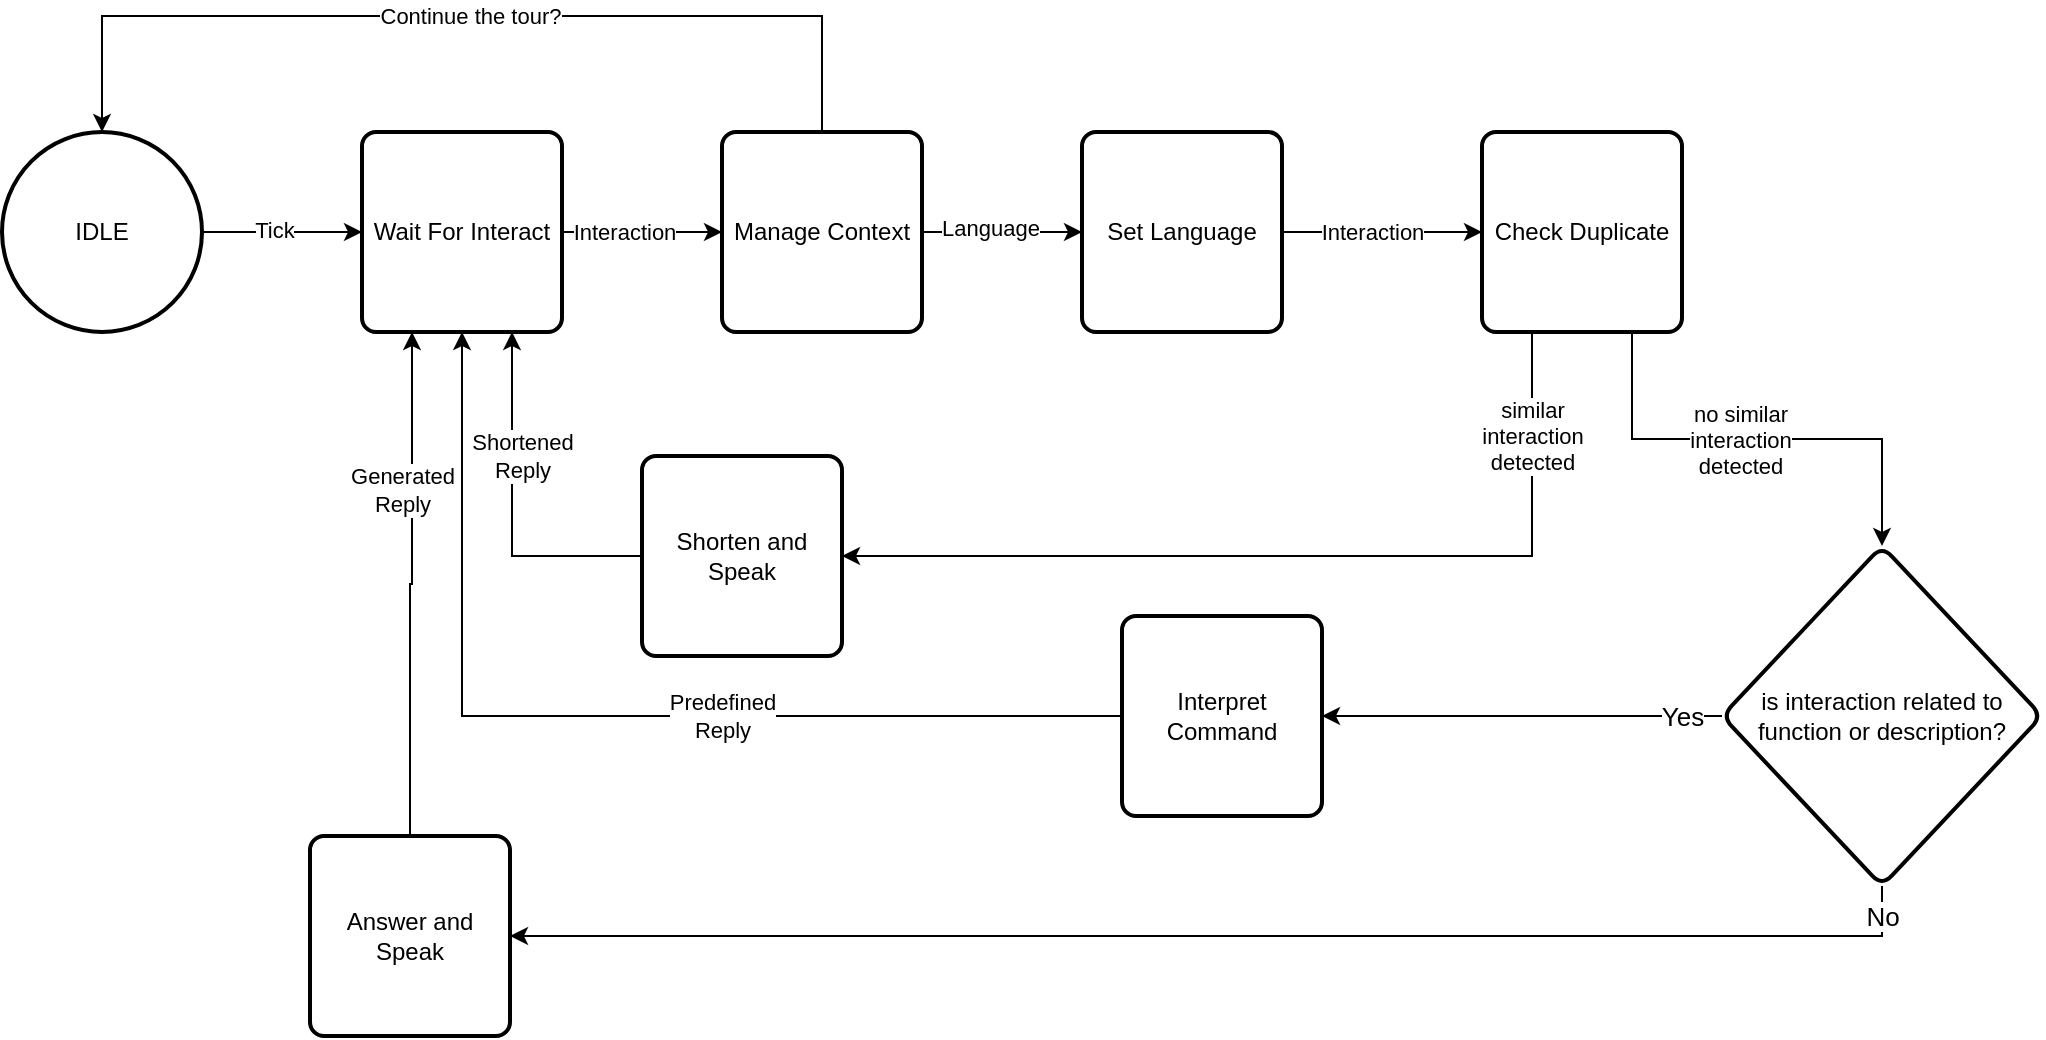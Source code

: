 <mxfile version="27.0.9">
  <diagram name="Page-1" id="DH_X-rnCKZaQGsXs9TPI">
    <mxGraphModel dx="1678" dy="2041" grid="1" gridSize="10" guides="1" tooltips="1" connect="1" arrows="1" fold="1" page="1" pageScale="1" pageWidth="850" pageHeight="1100" math="0" shadow="0">
      <root>
        <mxCell id="0" />
        <mxCell id="1" parent="0" />
        <mxCell id="rcMQEodUZymsozP1pVCX-2" style="edgeStyle=orthogonalEdgeStyle;rounded=0;orthogonalLoop=1;jettySize=auto;html=1;" parent="1" source="rcMQEodUZymsozP1pVCX-1" target="rcMQEodUZymsozP1pVCX-3" edge="1">
          <mxGeometry relative="1" as="geometry">
            <mxPoint x="420" y="-62" as="targetPoint" />
          </mxGeometry>
        </mxCell>
        <mxCell id="rcMQEodUZymsozP1pVCX-24" value="Tick" style="edgeLabel;html=1;align=center;verticalAlign=middle;resizable=0;points=[];" parent="rcMQEodUZymsozP1pVCX-2" vertex="1" connectable="0">
          <mxGeometry x="-0.096" y="1" relative="1" as="geometry">
            <mxPoint as="offset" />
          </mxGeometry>
        </mxCell>
        <mxCell id="rcMQEodUZymsozP1pVCX-1" value="IDLE" style="strokeWidth=2;html=1;shape=mxgraph.flowchart.start_2;whiteSpace=wrap;" parent="1" vertex="1">
          <mxGeometry x="190" y="-112" width="100" height="100" as="geometry" />
        </mxCell>
        <mxCell id="rcMQEodUZymsozP1pVCX-4" style="edgeStyle=orthogonalEdgeStyle;rounded=0;orthogonalLoop=1;jettySize=auto;html=1;" parent="1" source="k5t2HUq_UFmk_LwSATtQ-1" target="rcMQEodUZymsozP1pVCX-5" edge="1">
          <mxGeometry relative="1" as="geometry">
            <mxPoint x="331" y="-62" as="targetPoint" />
          </mxGeometry>
        </mxCell>
        <mxCell id="rcMQEodUZymsozP1pVCX-17" value="Interaction" style="edgeLabel;html=1;align=center;verticalAlign=middle;resizable=0;points=[];" parent="rcMQEodUZymsozP1pVCX-4" vertex="1" connectable="0">
          <mxGeometry x="0.018" relative="1" as="geometry">
            <mxPoint x="-6" as="offset" />
          </mxGeometry>
        </mxCell>
        <mxCell id="rcMQEodUZymsozP1pVCX-3" value="Wait For Interact" style="rounded=1;whiteSpace=wrap;html=1;absoluteArcSize=1;arcSize=14;strokeWidth=2;" parent="1" vertex="1">
          <mxGeometry x="370" y="-112" width="100" height="100" as="geometry" />
        </mxCell>
        <mxCell id="rcMQEodUZymsozP1pVCX-6" style="edgeStyle=orthogonalEdgeStyle;rounded=0;orthogonalLoop=1;jettySize=auto;html=1;entryX=1;entryY=0.5;entryDx=0;entryDy=0;exitX=0.5;exitY=1;exitDx=0;exitDy=0;" parent="1" source="k5t2HUq_UFmk_LwSATtQ-10" target="rcMQEodUZymsozP1pVCX-11" edge="1">
          <mxGeometry relative="1" as="geometry">
            <mxPoint x="400" y="425" as="targetPoint" />
            <Array as="points">
              <mxPoint x="1130" y="290" />
            </Array>
            <mxPoint x="1160" y="280" as="sourcePoint" />
          </mxGeometry>
        </mxCell>
        <mxCell id="rcMQEodUZymsozP1pVCX-19" value="&lt;font style=&quot;font-size: 13px;&quot;&gt;No&lt;/font&gt;" style="edgeLabel;html=1;align=center;verticalAlign=middle;resizable=0;points=[];" parent="rcMQEodUZymsozP1pVCX-6" vertex="1" connectable="0">
          <mxGeometry x="-0.09" y="-1" relative="1" as="geometry">
            <mxPoint x="298" y="-9" as="offset" />
          </mxGeometry>
        </mxCell>
        <mxCell id="JU1BLYYvJ1JnS1u07buZ-13" style="edgeStyle=orthogonalEdgeStyle;rounded=0;orthogonalLoop=1;jettySize=auto;html=1;entryX=1;entryY=0.5;entryDx=0;entryDy=0;exitX=0.25;exitY=1;exitDx=0;exitDy=0;" parent="1" source="rcMQEodUZymsozP1pVCX-5" target="rcMQEodUZymsozP1pVCX-9" edge="1">
          <mxGeometry relative="1" as="geometry">
            <mxPoint x="680" y="97" as="targetPoint" />
            <Array as="points">
              <mxPoint x="955" y="100" />
            </Array>
            <mxPoint x="960" y="200" as="sourcePoint" />
          </mxGeometry>
        </mxCell>
        <mxCell id="k5t2HUq_UFmk_LwSATtQ-14" value="similar&lt;br&gt;interaction&lt;br&gt;detected" style="edgeLabel;html=1;align=center;verticalAlign=middle;resizable=0;points=[];" vertex="1" connectable="0" parent="JU1BLYYvJ1JnS1u07buZ-13">
          <mxGeometry x="-0.772" relative="1" as="geometry">
            <mxPoint as="offset" />
          </mxGeometry>
        </mxCell>
        <mxCell id="k5t2HUq_UFmk_LwSATtQ-11" value="" style="edgeStyle=orthogonalEdgeStyle;rounded=0;orthogonalLoop=1;jettySize=auto;html=1;exitX=0.75;exitY=1;exitDx=0;exitDy=0;" edge="1" parent="1" source="rcMQEodUZymsozP1pVCX-5" target="k5t2HUq_UFmk_LwSATtQ-10">
          <mxGeometry relative="1" as="geometry" />
        </mxCell>
        <mxCell id="k5t2HUq_UFmk_LwSATtQ-12" value="no similar&lt;br&gt;&lt;div&gt;interaction&lt;/div&gt;&lt;div&gt;detected&lt;/div&gt;" style="edgeLabel;html=1;align=center;verticalAlign=middle;resizable=0;points=[];" vertex="1" connectable="0" parent="k5t2HUq_UFmk_LwSATtQ-11">
          <mxGeometry x="-0.267" y="-4" relative="1" as="geometry">
            <mxPoint x="22" y="-4" as="offset" />
          </mxGeometry>
        </mxCell>
        <mxCell id="rcMQEodUZymsozP1pVCX-5" value="Check Duplicate" style="rounded=1;whiteSpace=wrap;html=1;absoluteArcSize=1;arcSize=14;strokeWidth=2;" parent="1" vertex="1">
          <mxGeometry x="930" y="-112" width="100" height="100" as="geometry" />
        </mxCell>
        <mxCell id="rcMQEodUZymsozP1pVCX-9" value="Shorten and Speak" style="rounded=1;whiteSpace=wrap;html=1;absoluteArcSize=1;arcSize=14;strokeWidth=2;" parent="1" vertex="1">
          <mxGeometry x="510" y="50" width="100" height="100" as="geometry" />
        </mxCell>
        <mxCell id="rcMQEodUZymsozP1pVCX-11" value="Answer and Speak" style="rounded=1;whiteSpace=wrap;html=1;absoluteArcSize=1;arcSize=14;strokeWidth=2;" parent="1" vertex="1">
          <mxGeometry x="344" y="240" width="100" height="100" as="geometry" />
        </mxCell>
        <mxCell id="rcMQEodUZymsozP1pVCX-13" style="edgeStyle=orthogonalEdgeStyle;rounded=0;orthogonalLoop=1;jettySize=auto;html=1;entryX=0.75;entryY=1;entryDx=0;entryDy=0;exitX=0;exitY=0.5;exitDx=0;exitDy=0;" parent="1" source="rcMQEodUZymsozP1pVCX-9" target="rcMQEodUZymsozP1pVCX-3" edge="1">
          <mxGeometry relative="1" as="geometry">
            <mxPoint x="445" y="187" as="targetPoint" />
            <Array as="points">
              <mxPoint x="445" y="100" />
            </Array>
          </mxGeometry>
        </mxCell>
        <mxCell id="vWXhiqJb9C7T8JaeQtmg-1" value="Shortened&lt;br&gt;Reply" style="edgeLabel;html=1;align=center;verticalAlign=middle;resizable=0;points=[];" parent="rcMQEodUZymsozP1pVCX-13" vertex="1" connectable="0">
          <mxGeometry x="-0.215" y="-2" relative="1" as="geometry">
            <mxPoint x="3" y="-46" as="offset" />
          </mxGeometry>
        </mxCell>
        <mxCell id="JU1BLYYvJ1JnS1u07buZ-8" value="" style="edgeStyle=orthogonalEdgeStyle;rounded=0;orthogonalLoop=1;jettySize=auto;html=1;entryX=0.25;entryY=1;entryDx=0;entryDy=0;" parent="1" source="rcMQEodUZymsozP1pVCX-11" target="rcMQEodUZymsozP1pVCX-3" edge="1">
          <mxGeometry relative="1" as="geometry">
            <mxPoint x="377" y="395" as="sourcePoint" />
            <mxPoint x="377" y="188" as="targetPoint" />
          </mxGeometry>
        </mxCell>
        <mxCell id="vWXhiqJb9C7T8JaeQtmg-2" value="Generated&lt;br&gt;Reply" style="edgeLabel;html=1;align=center;verticalAlign=middle;resizable=0;points=[];" parent="JU1BLYYvJ1JnS1u07buZ-8" vertex="1" connectable="0">
          <mxGeometry x="0.381" y="1" relative="1" as="geometry">
            <mxPoint x="-4" as="offset" />
          </mxGeometry>
        </mxCell>
        <mxCell id="-C1WJvD8xXK_lExzU-o8-3" value="" style="edgeStyle=orthogonalEdgeStyle;rounded=0;orthogonalLoop=1;jettySize=auto;html=1;exitX=1;exitY=0.5;exitDx=0;exitDy=0;" parent="1" source="rcMQEodUZymsozP1pVCX-3" target="-C1WJvD8xXK_lExzU-o8-2" edge="1">
          <mxGeometry relative="1" as="geometry">
            <mxPoint x="941" y="-62" as="targetPoint" />
            <mxPoint x="670" y="-62" as="sourcePoint" />
          </mxGeometry>
        </mxCell>
        <mxCell id="-C1WJvD8xXK_lExzU-o8-5" value="&lt;div&gt;Interaction&lt;/div&gt;" style="edgeLabel;html=1;align=center;verticalAlign=middle;resizable=0;points=[];" parent="-C1WJvD8xXK_lExzU-o8-3" vertex="1" connectable="0">
          <mxGeometry x="-0.225" y="-3" relative="1" as="geometry">
            <mxPoint y="-3" as="offset" />
          </mxGeometry>
        </mxCell>
        <mxCell id="-C1WJvD8xXK_lExzU-o8-6" style="edgeStyle=orthogonalEdgeStyle;rounded=0;orthogonalLoop=1;jettySize=auto;html=1;exitX=0;exitY=0.5;exitDx=0;exitDy=0;entryX=0.5;entryY=1;entryDx=0;entryDy=0;" parent="1" source="k5t2HUq_UFmk_LwSATtQ-22" target="rcMQEodUZymsozP1pVCX-3" edge="1">
          <mxGeometry relative="1" as="geometry">
            <mxPoint x="910" y="160" as="sourcePoint" />
            <Array as="points" />
            <mxPoint x="420" y="-10" as="targetPoint" />
          </mxGeometry>
        </mxCell>
        <mxCell id="-C1WJvD8xXK_lExzU-o8-2" value="Manage Context" style="rounded=1;whiteSpace=wrap;html=1;absoluteArcSize=1;arcSize=14;strokeWidth=2;" parent="1" vertex="1">
          <mxGeometry x="550" y="-112" width="100" height="100" as="geometry" />
        </mxCell>
        <mxCell id="y0_FkYAD9iZIGIri1l-t-1" style="edgeStyle=orthogonalEdgeStyle;rounded=0;orthogonalLoop=1;jettySize=auto;html=1;entryX=0.5;entryY=0;entryDx=0;entryDy=0;entryPerimeter=0;" parent="1" source="-C1WJvD8xXK_lExzU-o8-2" target="rcMQEodUZymsozP1pVCX-1" edge="1">
          <mxGeometry relative="1" as="geometry">
            <Array as="points">
              <mxPoint x="600" y="-170" />
              <mxPoint x="240" y="-170" />
            </Array>
          </mxGeometry>
        </mxCell>
        <mxCell id="y0_FkYAD9iZIGIri1l-t-2" value="&lt;div&gt;Continue the tour?&lt;/div&gt;" style="edgeLabel;html=1;align=center;verticalAlign=middle;resizable=0;points=[];" parent="y0_FkYAD9iZIGIri1l-t-1" vertex="1" connectable="0">
          <mxGeometry x="-0.017" relative="1" as="geometry">
            <mxPoint as="offset" />
          </mxGeometry>
        </mxCell>
        <mxCell id="k5t2HUq_UFmk_LwSATtQ-2" value="" style="edgeStyle=orthogonalEdgeStyle;rounded=0;orthogonalLoop=1;jettySize=auto;html=1;" edge="1" parent="1" source="-C1WJvD8xXK_lExzU-o8-2" target="k5t2HUq_UFmk_LwSATtQ-1">
          <mxGeometry relative="1" as="geometry">
            <mxPoint x="803" y="-62" as="targetPoint" />
            <mxPoint x="650" y="-62" as="sourcePoint" />
          </mxGeometry>
        </mxCell>
        <mxCell id="k5t2HUq_UFmk_LwSATtQ-4" value="Language" style="edgeLabel;html=1;align=center;verticalAlign=middle;resizable=0;points=[];" vertex="1" connectable="0" parent="k5t2HUq_UFmk_LwSATtQ-2">
          <mxGeometry x="-0.15" y="2" relative="1" as="geometry">
            <mxPoint as="offset" />
          </mxGeometry>
        </mxCell>
        <mxCell id="k5t2HUq_UFmk_LwSATtQ-1" value="Set Language" style="rounded=1;whiteSpace=wrap;html=1;absoluteArcSize=1;arcSize=14;strokeWidth=2;" vertex="1" parent="1">
          <mxGeometry x="730" y="-112" width="100" height="100" as="geometry" />
        </mxCell>
        <mxCell id="k5t2HUq_UFmk_LwSATtQ-10" value="is interaction related to function or description?" style="rhombus;whiteSpace=wrap;html=1;rounded=1;absoluteArcSize=1;arcSize=14;strokeWidth=2;" vertex="1" parent="1">
          <mxGeometry x="1050" y="95" width="160" height="170" as="geometry" />
        </mxCell>
        <mxCell id="k5t2HUq_UFmk_LwSATtQ-23" value="" style="edgeStyle=orthogonalEdgeStyle;rounded=0;orthogonalLoop=1;jettySize=auto;html=1;exitX=0;exitY=0.5;exitDx=0;exitDy=0;entryX=1;entryY=0.5;entryDx=0;entryDy=0;" edge="1" parent="1" source="k5t2HUq_UFmk_LwSATtQ-10" target="k5t2HUq_UFmk_LwSATtQ-22">
          <mxGeometry relative="1" as="geometry">
            <mxPoint x="1050" y="162" as="sourcePoint" />
            <Array as="points">
              <mxPoint x="1050" y="180" />
            </Array>
            <mxPoint x="420" y="-12" as="targetPoint" />
          </mxGeometry>
        </mxCell>
        <mxCell id="k5t2HUq_UFmk_LwSATtQ-24" value="&lt;div&gt;Predefined&lt;/div&gt;&lt;div&gt;Reply&lt;/div&gt;" style="edgeLabel;html=1;align=center;verticalAlign=middle;resizable=0;points=[];" vertex="1" connectable="0" parent="k5t2HUq_UFmk_LwSATtQ-23">
          <mxGeometry x="-0.04" y="2" relative="1" as="geometry">
            <mxPoint x="-404" y="-2" as="offset" />
          </mxGeometry>
        </mxCell>
        <mxCell id="k5t2HUq_UFmk_LwSATtQ-25" value="Yes" style="edgeLabel;html=1;align=center;verticalAlign=middle;resizable=0;points=[];fontSize=13;" vertex="1" connectable="0" parent="k5t2HUq_UFmk_LwSATtQ-23">
          <mxGeometry x="-0.89" relative="1" as="geometry">
            <mxPoint x="-9" as="offset" />
          </mxGeometry>
        </mxCell>
        <mxCell id="k5t2HUq_UFmk_LwSATtQ-22" value="&lt;div&gt;Interpret&lt;/div&gt;&lt;div&gt;Command&lt;/div&gt;" style="rounded=1;whiteSpace=wrap;html=1;absoluteArcSize=1;arcSize=14;strokeWidth=2;" vertex="1" parent="1">
          <mxGeometry x="750" y="130" width="100" height="100" as="geometry" />
        </mxCell>
      </root>
    </mxGraphModel>
  </diagram>
</mxfile>
